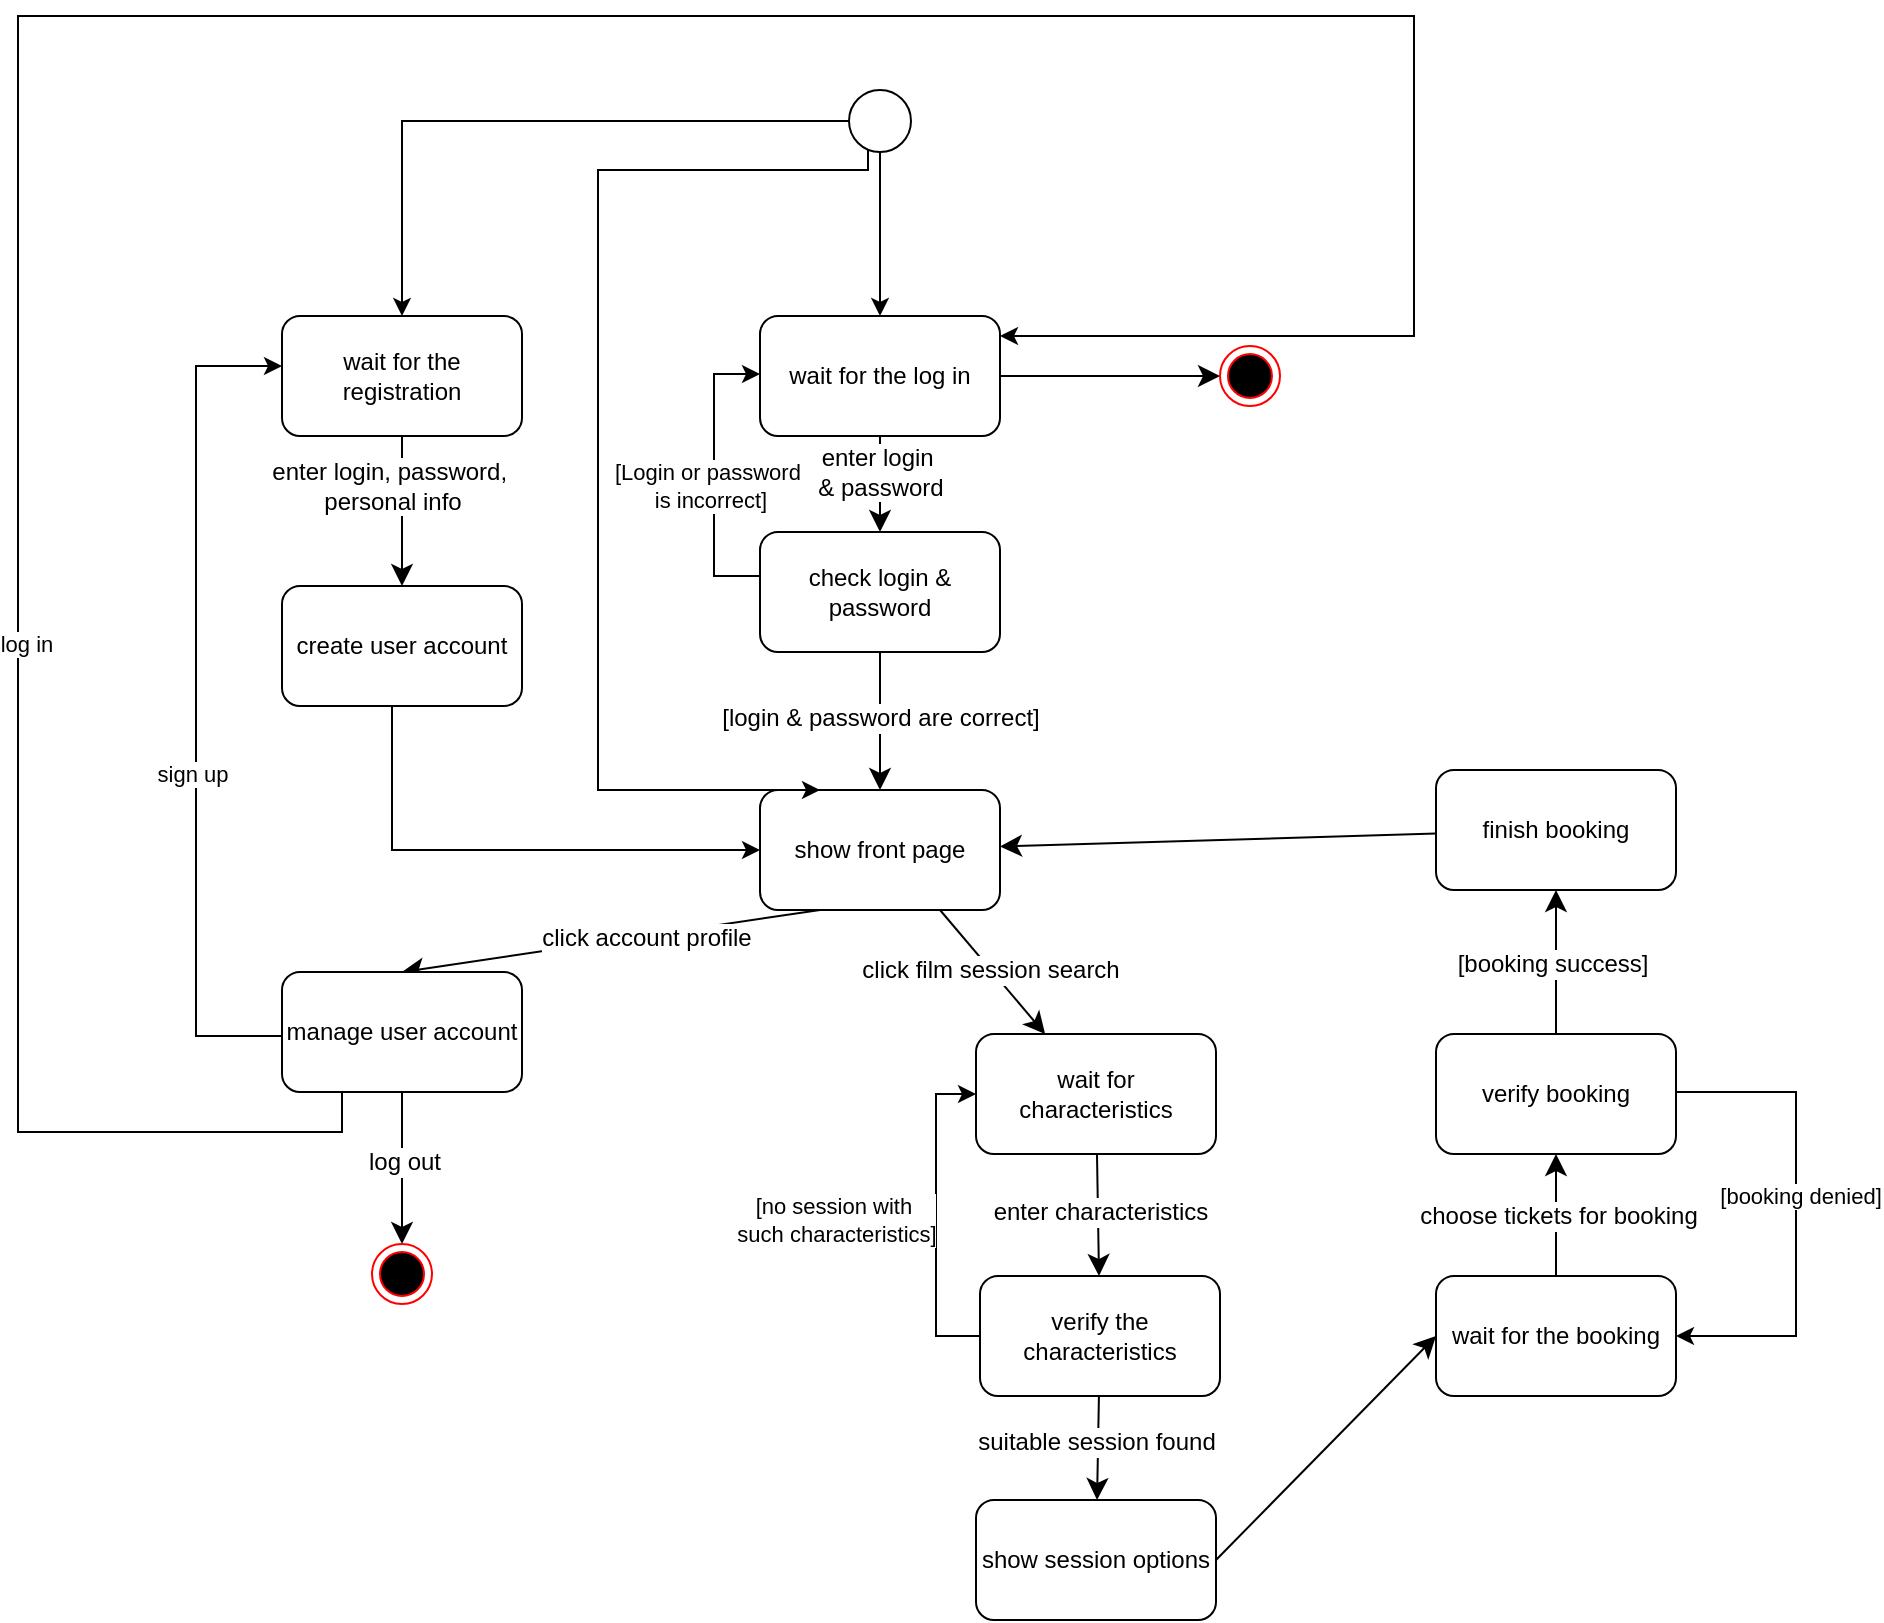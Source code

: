 <mxfile version="24.0.5" type="device">
  <diagram name="Страница — 1" id="fdg0R_zs_8upHNYBtb6h">
    <mxGraphModel dx="1995" dy="1188" grid="0" gridSize="10" guides="1" tooltips="1" connect="1" arrows="1" fold="1" page="0" pageScale="1" pageWidth="827" pageHeight="1169" math="0" shadow="0">
      <root>
        <mxCell id="0" />
        <mxCell id="1" parent="0" />
        <mxCell id="mZ_TaJ2MuS7cUeX78h3J-22" style="edgeStyle=none;curved=1;rounded=0;orthogonalLoop=1;jettySize=auto;html=1;exitX=0.25;exitY=1;exitDx=0;exitDy=0;fontSize=12;startSize=8;endSize=8;entryX=0.5;entryY=0;entryDx=0;entryDy=0;" parent="1" source="mZ_TaJ2MuS7cUeX78h3J-1" target="mZ_TaJ2MuS7cUeX78h3J-23" edge="1">
          <mxGeometry relative="1" as="geometry">
            <mxPoint x="58.8" y="285.4" as="targetPoint" />
          </mxGeometry>
        </mxCell>
        <mxCell id="mZ_TaJ2MuS7cUeX78h3J-25" value="click account profile" style="edgeLabel;html=1;align=center;verticalAlign=middle;resizable=0;points=[];fontSize=12;" parent="mZ_TaJ2MuS7cUeX78h3J-22" vertex="1" connectable="0">
          <mxGeometry x="-0.166" y="1" relative="1" as="geometry">
            <mxPoint as="offset" />
          </mxGeometry>
        </mxCell>
        <mxCell id="mZ_TaJ2MuS7cUeX78h3J-34" style="edgeStyle=none;curved=1;rounded=0;orthogonalLoop=1;jettySize=auto;html=1;exitX=0.75;exitY=1;exitDx=0;exitDy=0;fontSize=12;startSize=8;endSize=8;" parent="1" source="mZ_TaJ2MuS7cUeX78h3J-1" target="mZ_TaJ2MuS7cUeX78h3J-33" edge="1">
          <mxGeometry relative="1" as="geometry" />
        </mxCell>
        <mxCell id="mZ_TaJ2MuS7cUeX78h3J-35" value="click film session search" style="edgeLabel;html=1;align=center;verticalAlign=middle;resizable=0;points=[];fontSize=12;" parent="mZ_TaJ2MuS7cUeX78h3J-34" vertex="1" connectable="0">
          <mxGeometry x="-0.047" relative="1" as="geometry">
            <mxPoint as="offset" />
          </mxGeometry>
        </mxCell>
        <mxCell id="mZ_TaJ2MuS7cUeX78h3J-1" value="show front page" style="rounded=1;whiteSpace=wrap;html=1;" parent="1" vertex="1">
          <mxGeometry x="141" y="190" width="120" height="60" as="geometry" />
        </mxCell>
        <mxCell id="mZ_TaJ2MuS7cUeX78h3J-3" style="edgeStyle=none;curved=1;rounded=0;orthogonalLoop=1;jettySize=auto;html=1;fontSize=12;startSize=8;endSize=8;" parent="1" source="mZ_TaJ2MuS7cUeX78h3J-2" target="mZ_TaJ2MuS7cUeX78h3J-1" edge="1">
          <mxGeometry relative="1" as="geometry" />
        </mxCell>
        <mxCell id="mZ_TaJ2MuS7cUeX78h3J-56" value="[login &amp;amp; password are correct]" style="edgeLabel;html=1;align=center;verticalAlign=middle;resizable=0;points=[];fontSize=12;" parent="mZ_TaJ2MuS7cUeX78h3J-3" vertex="1" connectable="0">
          <mxGeometry x="-0.02" relative="1" as="geometry">
            <mxPoint y="-1" as="offset" />
          </mxGeometry>
        </mxCell>
        <mxCell id="mZ_TaJ2MuS7cUeX78h3J-2" value="check login &amp;amp; password" style="rounded=1;whiteSpace=wrap;html=1;" parent="1" vertex="1">
          <mxGeometry x="141" y="61" width="120" height="60" as="geometry" />
        </mxCell>
        <mxCell id="mZ_TaJ2MuS7cUeX78h3J-9" style="edgeStyle=none;curved=1;rounded=0;orthogonalLoop=1;jettySize=auto;html=1;exitX=0.5;exitY=1;exitDx=0;exitDy=0;fontSize=12;startSize=8;endSize=8;" parent="1" source="mZ_TaJ2MuS7cUeX78h3J-8" target="mZ_TaJ2MuS7cUeX78h3J-2" edge="1">
          <mxGeometry relative="1" as="geometry" />
        </mxCell>
        <mxCell id="mZ_TaJ2MuS7cUeX78h3J-10" value="&lt;div&gt;enter login&amp;nbsp;&lt;/div&gt;&lt;div&gt;&amp;amp; password&lt;/div&gt;" style="edgeLabel;html=1;align=center;verticalAlign=middle;resizable=0;points=[];fontSize=12;" parent="mZ_TaJ2MuS7cUeX78h3J-9" vertex="1" connectable="0">
          <mxGeometry x="-0.554" y="-1" relative="1" as="geometry">
            <mxPoint x="1" y="7" as="offset" />
          </mxGeometry>
        </mxCell>
        <mxCell id="mZ_TaJ2MuS7cUeX78h3J-8" value="wait for the log in" style="rounded=1;whiteSpace=wrap;html=1;" parent="1" vertex="1">
          <mxGeometry x="141" y="-47" width="120" height="60" as="geometry" />
        </mxCell>
        <mxCell id="mZ_TaJ2MuS7cUeX78h3J-19" value="" style="edgeStyle=none;curved=1;rounded=0;orthogonalLoop=1;jettySize=auto;html=1;fontSize=12;startSize=8;endSize=8;" parent="1" source="mZ_TaJ2MuS7cUeX78h3J-16" target="mZ_TaJ2MuS7cUeX78h3J-18" edge="1">
          <mxGeometry relative="1" as="geometry" />
        </mxCell>
        <mxCell id="mZ_TaJ2MuS7cUeX78h3J-20" value="&lt;div&gt;enter login, password,&amp;nbsp;&lt;/div&gt;&lt;div&gt;personal info&lt;/div&gt;" style="edgeLabel;html=1;align=center;verticalAlign=middle;resizable=0;points=[];fontSize=12;" parent="mZ_TaJ2MuS7cUeX78h3J-19" vertex="1" connectable="0">
          <mxGeometry x="-0.333" y="-5" relative="1" as="geometry">
            <mxPoint as="offset" />
          </mxGeometry>
        </mxCell>
        <mxCell id="mZ_TaJ2MuS7cUeX78h3J-16" value="wait for the registration" style="rounded=1;whiteSpace=wrap;html=1;" parent="1" vertex="1">
          <mxGeometry x="-98" y="-47" width="120" height="60" as="geometry" />
        </mxCell>
        <mxCell id="a4ZinGsQN3JOuBj5ppNg-32" style="edgeStyle=orthogonalEdgeStyle;rounded=0;orthogonalLoop=1;jettySize=auto;html=1;entryX=0;entryY=0.5;entryDx=0;entryDy=0;" edge="1" parent="1" source="mZ_TaJ2MuS7cUeX78h3J-18" target="mZ_TaJ2MuS7cUeX78h3J-1">
          <mxGeometry relative="1" as="geometry">
            <Array as="points">
              <mxPoint x="-43" y="220" />
            </Array>
          </mxGeometry>
        </mxCell>
        <mxCell id="mZ_TaJ2MuS7cUeX78h3J-18" value="create user account" style="rounded=1;whiteSpace=wrap;html=1;" parent="1" vertex="1">
          <mxGeometry x="-98" y="88" width="120" height="60" as="geometry" />
        </mxCell>
        <mxCell id="a4ZinGsQN3JOuBj5ppNg-12" style="edgeStyle=orthogonalEdgeStyle;rounded=0;orthogonalLoop=1;jettySize=auto;html=1;exitX=0;exitY=0.5;exitDx=0;exitDy=0;" edge="1" parent="1" source="mZ_TaJ2MuS7cUeX78h3J-23" target="mZ_TaJ2MuS7cUeX78h3J-16">
          <mxGeometry relative="1" as="geometry">
            <Array as="points">
              <mxPoint x="-98" y="313" />
              <mxPoint x="-141" y="313" />
              <mxPoint x="-141" y="-22" />
            </Array>
          </mxGeometry>
        </mxCell>
        <mxCell id="a4ZinGsQN3JOuBj5ppNg-13" value="sign up" style="edgeLabel;html=1;align=center;verticalAlign=middle;resizable=0;points=[];" vertex="1" connectable="0" parent="a4ZinGsQN3JOuBj5ppNg-12">
          <mxGeometry x="-0.168" y="2" relative="1" as="geometry">
            <mxPoint as="offset" />
          </mxGeometry>
        </mxCell>
        <mxCell id="a4ZinGsQN3JOuBj5ppNg-28" style="edgeStyle=orthogonalEdgeStyle;rounded=0;orthogonalLoop=1;jettySize=auto;html=1;exitX=0.25;exitY=1;exitDx=0;exitDy=0;" edge="1" parent="1" source="mZ_TaJ2MuS7cUeX78h3J-23" target="mZ_TaJ2MuS7cUeX78h3J-8">
          <mxGeometry relative="1" as="geometry">
            <Array as="points">
              <mxPoint x="-68" y="361" />
              <mxPoint x="-230" y="361" />
              <mxPoint x="-230" y="-197" />
              <mxPoint x="468" y="-197" />
              <mxPoint x="468" y="-37" />
            </Array>
          </mxGeometry>
        </mxCell>
        <mxCell id="a4ZinGsQN3JOuBj5ppNg-33" value="log in" style="edgeLabel;html=1;align=center;verticalAlign=middle;resizable=0;points=[];" vertex="1" connectable="0" parent="a4ZinGsQN3JOuBj5ppNg-28">
          <mxGeometry x="-0.528" y="-4" relative="1" as="geometry">
            <mxPoint as="offset" />
          </mxGeometry>
        </mxCell>
        <mxCell id="mZ_TaJ2MuS7cUeX78h3J-23" value="manage user account" style="rounded=1;whiteSpace=wrap;html=1;" parent="1" vertex="1">
          <mxGeometry x="-98" y="281" width="120" height="60" as="geometry" />
        </mxCell>
        <mxCell id="mZ_TaJ2MuS7cUeX78h3J-37" value="" style="edgeStyle=none;curved=1;rounded=0;orthogonalLoop=1;jettySize=auto;html=1;fontSize=12;startSize=8;endSize=8;" parent="1" source="mZ_TaJ2MuS7cUeX78h3J-33" target="mZ_TaJ2MuS7cUeX78h3J-36" edge="1">
          <mxGeometry relative="1" as="geometry" />
        </mxCell>
        <mxCell id="mZ_TaJ2MuS7cUeX78h3J-40" value="enter characteristics" style="edgeLabel;html=1;align=center;verticalAlign=middle;resizable=0;points=[];fontSize=12;" parent="mZ_TaJ2MuS7cUeX78h3J-37" vertex="1" connectable="0">
          <mxGeometry x="-0.044" y="1" relative="1" as="geometry">
            <mxPoint as="offset" />
          </mxGeometry>
        </mxCell>
        <mxCell id="mZ_TaJ2MuS7cUeX78h3J-33" value="wait for characteristics" style="rounded=1;whiteSpace=wrap;html=1;" parent="1" vertex="1">
          <mxGeometry x="249" y="312" width="120" height="60" as="geometry" />
        </mxCell>
        <mxCell id="mZ_TaJ2MuS7cUeX78h3J-42" value="" style="edgeStyle=none;curved=1;rounded=0;orthogonalLoop=1;jettySize=auto;html=1;fontSize=12;startSize=8;endSize=8;" parent="1" source="mZ_TaJ2MuS7cUeX78h3J-36" target="mZ_TaJ2MuS7cUeX78h3J-41" edge="1">
          <mxGeometry relative="1" as="geometry" />
        </mxCell>
        <mxCell id="mZ_TaJ2MuS7cUeX78h3J-43" value="suitable session found" style="edgeLabel;html=1;align=center;verticalAlign=middle;resizable=0;points=[];fontSize=12;" parent="mZ_TaJ2MuS7cUeX78h3J-42" vertex="1" connectable="0">
          <mxGeometry x="-0.138" y="-1" relative="1" as="geometry">
            <mxPoint as="offset" />
          </mxGeometry>
        </mxCell>
        <mxCell id="a4ZinGsQN3JOuBj5ppNg-23" style="edgeStyle=orthogonalEdgeStyle;rounded=0;orthogonalLoop=1;jettySize=auto;html=1;entryX=0;entryY=0.5;entryDx=0;entryDy=0;" edge="1" parent="1" source="mZ_TaJ2MuS7cUeX78h3J-36" target="mZ_TaJ2MuS7cUeX78h3J-33">
          <mxGeometry relative="1" as="geometry">
            <mxPoint x="246" y="311" as="targetPoint" />
            <Array as="points">
              <mxPoint x="229" y="463" />
              <mxPoint x="229" y="342" />
            </Array>
          </mxGeometry>
        </mxCell>
        <mxCell id="a4ZinGsQN3JOuBj5ppNg-24" value="&lt;div&gt;[no session with&amp;nbsp;&lt;/div&gt;&lt;div&gt;such characteristics]&lt;/div&gt;" style="edgeLabel;html=1;align=center;verticalAlign=middle;resizable=0;points=[];" vertex="1" connectable="0" parent="a4ZinGsQN3JOuBj5ppNg-23">
          <mxGeometry x="0.003" y="-1" relative="1" as="geometry">
            <mxPoint x="-51" y="1" as="offset" />
          </mxGeometry>
        </mxCell>
        <mxCell id="mZ_TaJ2MuS7cUeX78h3J-36" value="verify the characteristics" style="rounded=1;whiteSpace=wrap;html=1;" parent="1" vertex="1">
          <mxGeometry x="251" y="433" width="120" height="60" as="geometry" />
        </mxCell>
        <mxCell id="mZ_TaJ2MuS7cUeX78h3J-46" style="edgeStyle=none;curved=1;rounded=0;orthogonalLoop=1;jettySize=auto;html=1;exitX=1;exitY=0.5;exitDx=0;exitDy=0;entryX=0;entryY=0.5;entryDx=0;entryDy=0;fontSize=12;startSize=8;endSize=8;" parent="1" source="mZ_TaJ2MuS7cUeX78h3J-41" target="mZ_TaJ2MuS7cUeX78h3J-45" edge="1">
          <mxGeometry relative="1" as="geometry" />
        </mxCell>
        <mxCell id="mZ_TaJ2MuS7cUeX78h3J-41" value="show session options" style="rounded=1;whiteSpace=wrap;html=1;" parent="1" vertex="1">
          <mxGeometry x="249" y="545" width="120" height="60" as="geometry" />
        </mxCell>
        <mxCell id="mZ_TaJ2MuS7cUeX78h3J-50" style="edgeStyle=none;curved=1;rounded=0;orthogonalLoop=1;jettySize=auto;html=1;exitX=0.5;exitY=0;exitDx=0;exitDy=0;fontSize=12;startSize=8;endSize=8;" parent="1" source="mZ_TaJ2MuS7cUeX78h3J-45" target="mZ_TaJ2MuS7cUeX78h3J-47" edge="1">
          <mxGeometry relative="1" as="geometry" />
        </mxCell>
        <mxCell id="mZ_TaJ2MuS7cUeX78h3J-51" value="choose tickets for booking" style="edgeLabel;html=1;align=center;verticalAlign=middle;resizable=0;points=[];fontSize=12;" parent="mZ_TaJ2MuS7cUeX78h3J-50" vertex="1" connectable="0">
          <mxGeometry x="0.004" y="-1" relative="1" as="geometry">
            <mxPoint as="offset" />
          </mxGeometry>
        </mxCell>
        <mxCell id="mZ_TaJ2MuS7cUeX78h3J-45" value="wait for the booking" style="rounded=1;whiteSpace=wrap;html=1;" parent="1" vertex="1">
          <mxGeometry x="479" y="433" width="120" height="60" as="geometry" />
        </mxCell>
        <mxCell id="mZ_TaJ2MuS7cUeX78h3J-54" style="edgeStyle=none;curved=1;rounded=0;orthogonalLoop=1;jettySize=auto;html=1;entryX=0.5;entryY=1;entryDx=0;entryDy=0;fontSize=12;startSize=8;endSize=8;" parent="1" source="mZ_TaJ2MuS7cUeX78h3J-47" target="mZ_TaJ2MuS7cUeX78h3J-48" edge="1">
          <mxGeometry relative="1" as="geometry" />
        </mxCell>
        <mxCell id="mZ_TaJ2MuS7cUeX78h3J-55" value="[booking success]" style="edgeLabel;html=1;align=center;verticalAlign=middle;resizable=0;points=[];fontSize=12;" parent="mZ_TaJ2MuS7cUeX78h3J-54" vertex="1" connectable="0">
          <mxGeometry x="-0.02" y="2" relative="1" as="geometry">
            <mxPoint as="offset" />
          </mxGeometry>
        </mxCell>
        <mxCell id="a4ZinGsQN3JOuBj5ppNg-21" style="edgeStyle=orthogonalEdgeStyle;rounded=0;orthogonalLoop=1;jettySize=auto;html=1;entryX=1;entryY=0.5;entryDx=0;entryDy=0;" edge="1" parent="1" source="mZ_TaJ2MuS7cUeX78h3J-47" target="mZ_TaJ2MuS7cUeX78h3J-45">
          <mxGeometry relative="1" as="geometry">
            <Array as="points">
              <mxPoint x="659" y="341" />
              <mxPoint x="659" y="463" />
            </Array>
          </mxGeometry>
        </mxCell>
        <mxCell id="a4ZinGsQN3JOuBj5ppNg-22" value="[booking denied]" style="edgeLabel;html=1;align=center;verticalAlign=middle;resizable=0;points=[];" vertex="1" connectable="0" parent="a4ZinGsQN3JOuBj5ppNg-21">
          <mxGeometry x="-0.073" y="2" relative="1" as="geometry">
            <mxPoint as="offset" />
          </mxGeometry>
        </mxCell>
        <mxCell id="mZ_TaJ2MuS7cUeX78h3J-47" value="verify booking" style="rounded=1;whiteSpace=wrap;html=1;" parent="1" vertex="1">
          <mxGeometry x="479" y="312" width="120" height="60" as="geometry" />
        </mxCell>
        <mxCell id="mZ_TaJ2MuS7cUeX78h3J-49" style="edgeStyle=none;curved=1;rounded=0;orthogonalLoop=1;jettySize=auto;html=1;fontSize=12;startSize=8;endSize=8;" parent="1" source="mZ_TaJ2MuS7cUeX78h3J-48" target="mZ_TaJ2MuS7cUeX78h3J-1" edge="1">
          <mxGeometry relative="1" as="geometry" />
        </mxCell>
        <mxCell id="mZ_TaJ2MuS7cUeX78h3J-48" value="finish booking" style="rounded=1;whiteSpace=wrap;html=1;" parent="1" vertex="1">
          <mxGeometry x="479" y="180" width="120" height="60" as="geometry" />
        </mxCell>
        <mxCell id="a4ZinGsQN3JOuBj5ppNg-29" style="edgeStyle=orthogonalEdgeStyle;rounded=0;orthogonalLoop=1;jettySize=auto;html=1;entryX=0.25;entryY=0;entryDx=0;entryDy=0;" edge="1" parent="1" source="a4ZinGsQN3JOuBj5ppNg-1" target="mZ_TaJ2MuS7cUeX78h3J-1">
          <mxGeometry relative="1" as="geometry">
            <Array as="points">
              <mxPoint x="195" y="-120" />
              <mxPoint x="60" y="-120" />
              <mxPoint x="60" y="190" />
            </Array>
          </mxGeometry>
        </mxCell>
        <mxCell id="a4ZinGsQN3JOuBj5ppNg-30" style="edgeStyle=orthogonalEdgeStyle;rounded=0;orthogonalLoop=1;jettySize=auto;html=1;entryX=0.5;entryY=0;entryDx=0;entryDy=0;" edge="1" parent="1" source="a4ZinGsQN3JOuBj5ppNg-1" target="mZ_TaJ2MuS7cUeX78h3J-16">
          <mxGeometry relative="1" as="geometry" />
        </mxCell>
        <mxCell id="a4ZinGsQN3JOuBj5ppNg-31" style="edgeStyle=orthogonalEdgeStyle;rounded=0;orthogonalLoop=1;jettySize=auto;html=1;entryX=0.5;entryY=0;entryDx=0;entryDy=0;" edge="1" parent="1" source="a4ZinGsQN3JOuBj5ppNg-1" target="mZ_TaJ2MuS7cUeX78h3J-8">
          <mxGeometry relative="1" as="geometry" />
        </mxCell>
        <mxCell id="a4ZinGsQN3JOuBj5ppNg-1" value="" style="ellipse;whiteSpace=wrap;html=1;aspect=fixed;" vertex="1" parent="1">
          <mxGeometry x="185.5" y="-160" width="31" height="31" as="geometry" />
        </mxCell>
        <mxCell id="a4ZinGsQN3JOuBj5ppNg-6" value="" style="edgeStyle=none;curved=1;rounded=0;orthogonalLoop=1;jettySize=auto;html=1;fontSize=12;startSize=8;endSize=8;" edge="1" parent="1" source="mZ_TaJ2MuS7cUeX78h3J-8" target="a4ZinGsQN3JOuBj5ppNg-5">
          <mxGeometry relative="1" as="geometry">
            <mxPoint x="258" y="-22" as="sourcePoint" />
            <mxPoint x="393" y="-22" as="targetPoint" />
          </mxGeometry>
        </mxCell>
        <mxCell id="a4ZinGsQN3JOuBj5ppNg-5" value="" style="ellipse;html=1;shape=endState;fillColor=#000000;strokeColor=#ff0000;" vertex="1" parent="1">
          <mxGeometry x="371" y="-32" width="30" height="30" as="geometry" />
        </mxCell>
        <mxCell id="a4ZinGsQN3JOuBj5ppNg-9" value="" style="edgeStyle=none;curved=1;rounded=0;orthogonalLoop=1;jettySize=auto;html=1;fontSize=12;startSize=8;endSize=8;" edge="1" parent="1" source="mZ_TaJ2MuS7cUeX78h3J-23" target="a4ZinGsQN3JOuBj5ppNg-7">
          <mxGeometry relative="1" as="geometry">
            <mxPoint x="58" y="343" as="sourcePoint" />
            <mxPoint x="58" y="416" as="targetPoint" />
          </mxGeometry>
        </mxCell>
        <mxCell id="a4ZinGsQN3JOuBj5ppNg-10" value="log out" style="edgeLabel;html=1;align=center;verticalAlign=middle;resizable=0;points=[];fontSize=12;" vertex="1" connectable="0" parent="a4ZinGsQN3JOuBj5ppNg-9">
          <mxGeometry x="-0.074" y="1" relative="1" as="geometry">
            <mxPoint as="offset" />
          </mxGeometry>
        </mxCell>
        <mxCell id="a4ZinGsQN3JOuBj5ppNg-7" value="" style="ellipse;html=1;shape=endState;fillColor=#000000;strokeColor=#ff0000;" vertex="1" parent="1">
          <mxGeometry x="-53" y="417" width="30" height="30" as="geometry" />
        </mxCell>
        <mxCell id="a4ZinGsQN3JOuBj5ppNg-11" value="&amp;nbsp;" style="text;whiteSpace=wrap;html=1;" vertex="1" parent="1">
          <mxGeometry x="459" y="-31" width="31" height="36" as="geometry" />
        </mxCell>
        <mxCell id="a4ZinGsQN3JOuBj5ppNg-16" style="edgeStyle=orthogonalEdgeStyle;rounded=0;orthogonalLoop=1;jettySize=auto;html=1;" edge="1" parent="1" source="mZ_TaJ2MuS7cUeX78h3J-2" target="mZ_TaJ2MuS7cUeX78h3J-8">
          <mxGeometry relative="1" as="geometry">
            <Array as="points">
              <mxPoint x="118" y="83" />
              <mxPoint x="118" y="-18" />
            </Array>
          </mxGeometry>
        </mxCell>
        <mxCell id="a4ZinGsQN3JOuBj5ppNg-17" value="&lt;div&gt;[Login or password&amp;nbsp;&lt;/div&gt;&lt;div&gt;is incorrect]&lt;/div&gt;" style="edgeLabel;html=1;align=center;verticalAlign=middle;resizable=0;points=[];" vertex="1" connectable="0" parent="a4ZinGsQN3JOuBj5ppNg-16">
          <mxGeometry x="-0.07" y="2" relative="1" as="geometry">
            <mxPoint as="offset" />
          </mxGeometry>
        </mxCell>
        <mxCell id="a4ZinGsQN3JOuBj5ppNg-25" value="&amp;nbsp;" style="text;whiteSpace=wrap;html=1;" vertex="1" parent="1">
          <mxGeometry x="152" y="324.714" width="31" height="36" as="geometry" />
        </mxCell>
      </root>
    </mxGraphModel>
  </diagram>
</mxfile>
